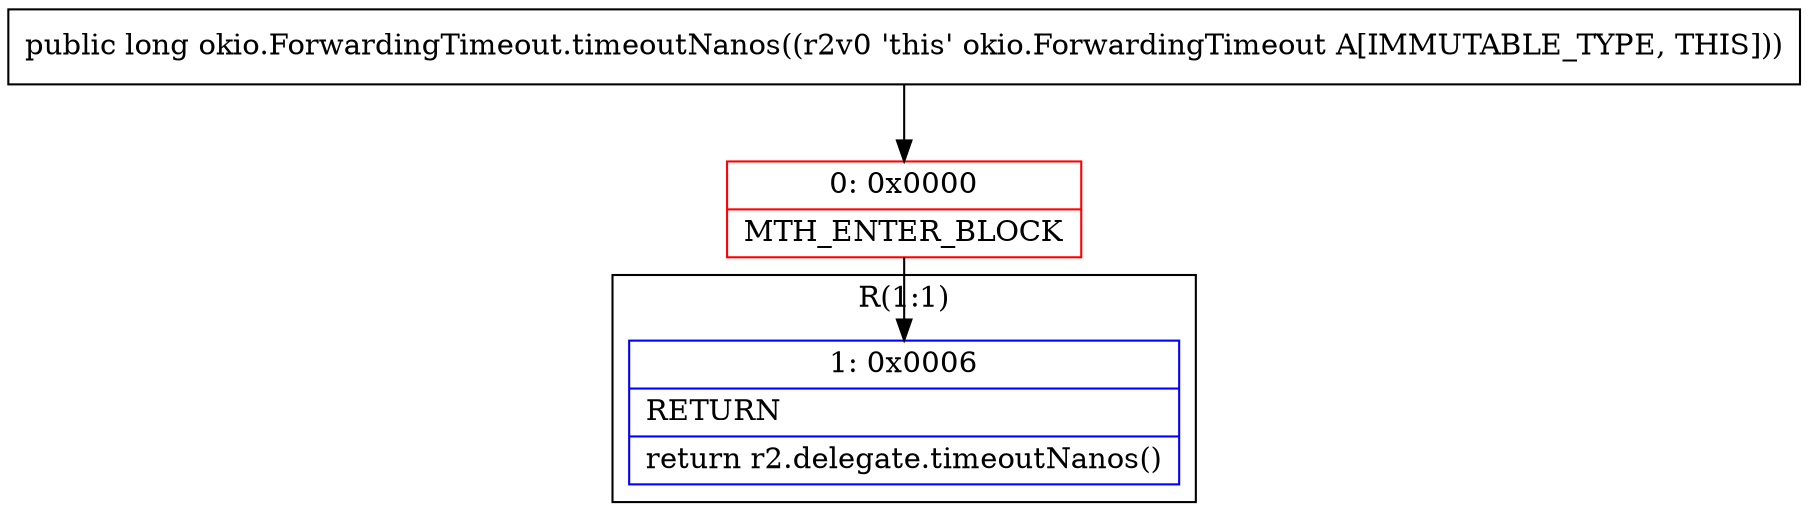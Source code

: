 digraph "CFG forokio.ForwardingTimeout.timeoutNanos()J" {
subgraph cluster_Region_1295446928 {
label = "R(1:1)";
node [shape=record,color=blue];
Node_1 [shape=record,label="{1\:\ 0x0006|RETURN\l|return r2.delegate.timeoutNanos()\l}"];
}
Node_0 [shape=record,color=red,label="{0\:\ 0x0000|MTH_ENTER_BLOCK\l}"];
MethodNode[shape=record,label="{public long okio.ForwardingTimeout.timeoutNanos((r2v0 'this' okio.ForwardingTimeout A[IMMUTABLE_TYPE, THIS])) }"];
MethodNode -> Node_0;
Node_0 -> Node_1;
}

